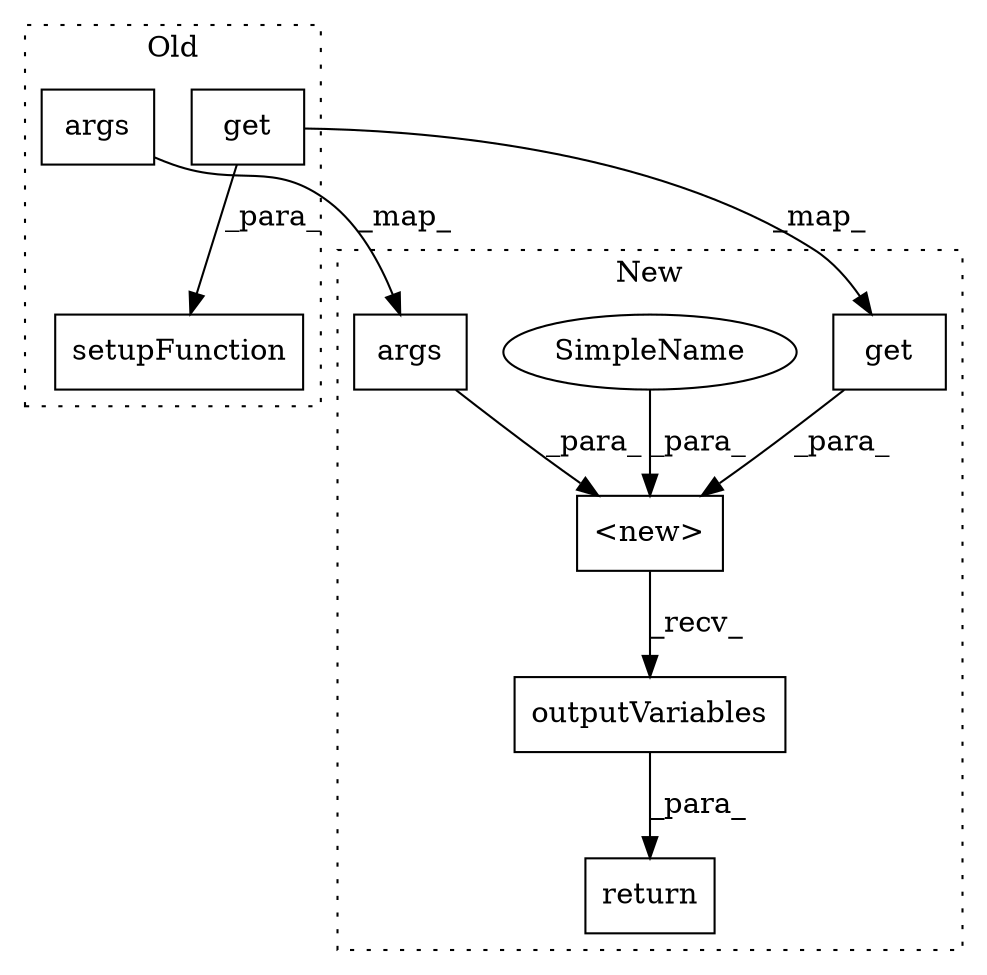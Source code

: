 digraph G {
subgraph cluster0 {
1 [label="args" a="32" s="2346" l="6" shape="box"];
7 [label="get" a="32" s="2259,2264" l="4,1" shape="box"];
8 [label="setupFunction" a="32" s="2241,2265" l="14,1" shape="box"];
label = "Old";
style="dotted";
}
subgraph cluster1 {
2 [label="args" a="32" s="2512" l="6" shape="box"];
3 [label="outputVariables" a="32" s="2532" l="17" shape="box"];
4 [label="<new>" a="14" s="2487,2530" l="15,1" shape="box"];
5 [label="SimpleName" a="42" s="2502" l="8" shape="ellipse"];
6 [label="get" a="32" s="2524,2529" l="4,1" shape="box"];
9 [label="return" a="41" s="2466" l="7" shape="box"];
label = "New";
style="dotted";
}
1 -> 2 [label="_map_"];
2 -> 4 [label="_para_"];
3 -> 9 [label="_para_"];
4 -> 3 [label="_recv_"];
5 -> 4 [label="_para_"];
6 -> 4 [label="_para_"];
7 -> 8 [label="_para_"];
7 -> 6 [label="_map_"];
}